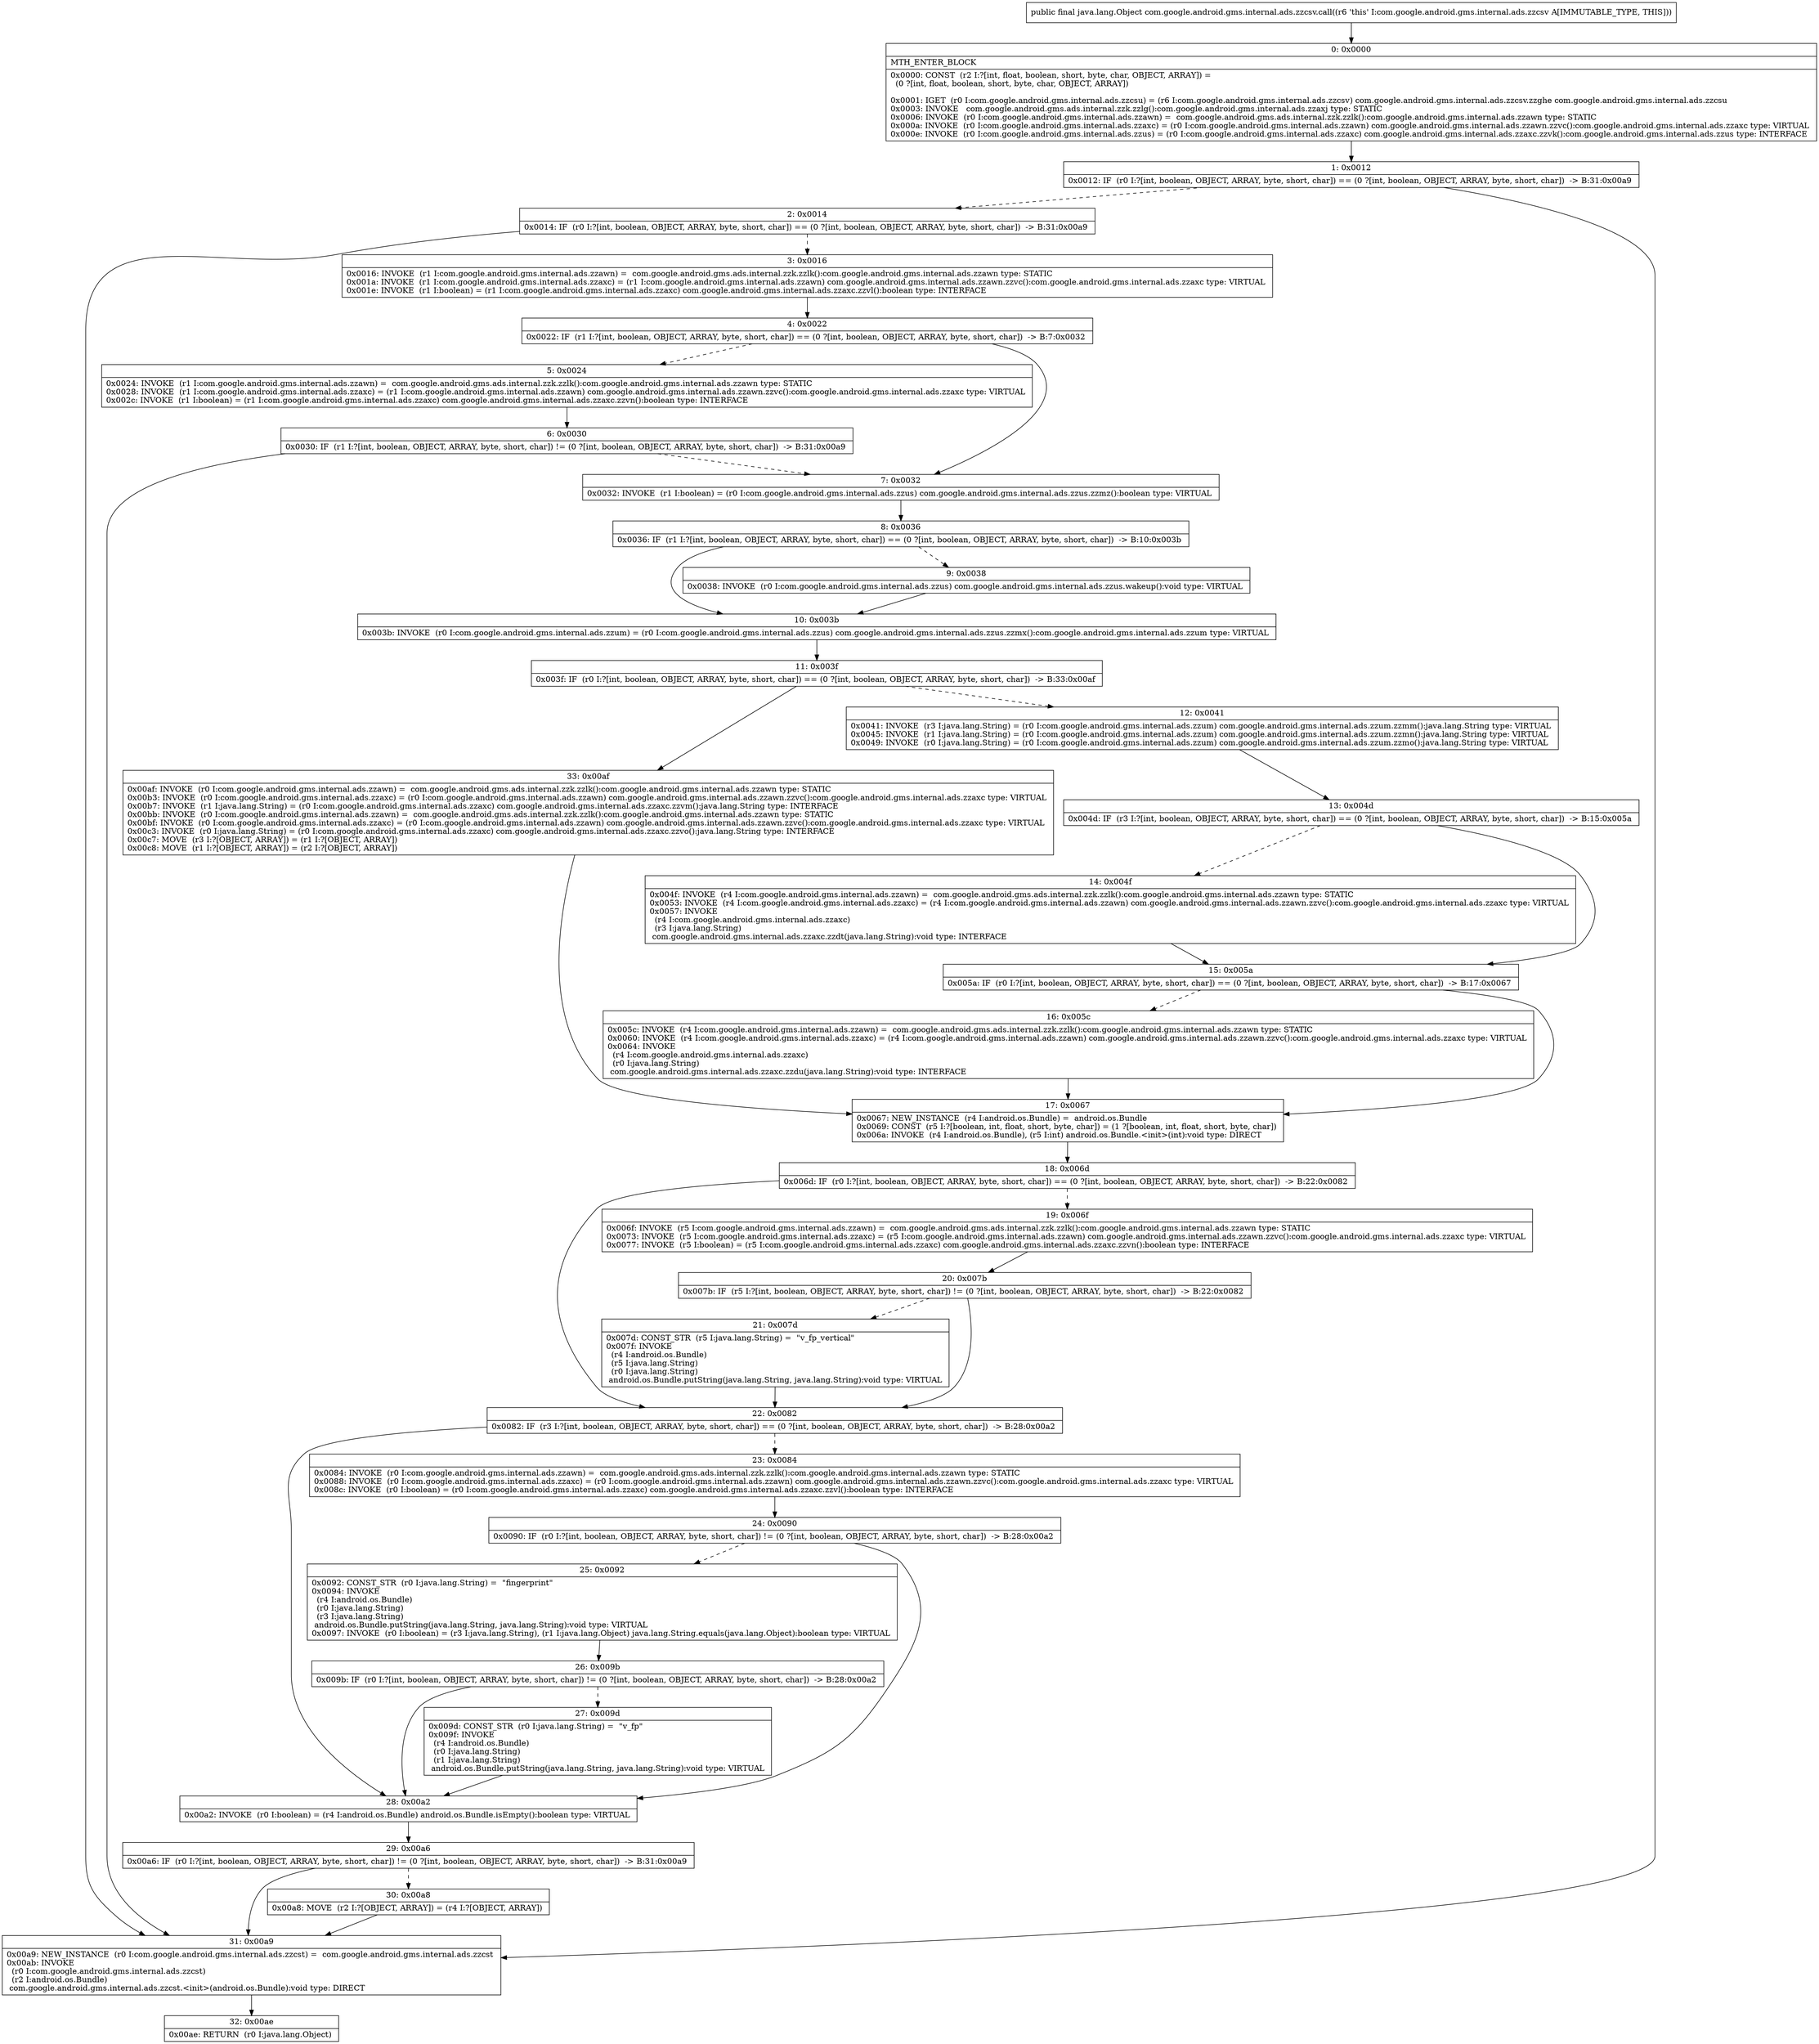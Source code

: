 digraph "CFG forcom.google.android.gms.internal.ads.zzcsv.call()Ljava\/lang\/Object;" {
Node_0 [shape=record,label="{0\:\ 0x0000|MTH_ENTER_BLOCK\l|0x0000: CONST  (r2 I:?[int, float, boolean, short, byte, char, OBJECT, ARRAY]) = \l  (0 ?[int, float, boolean, short, byte, char, OBJECT, ARRAY])\l \l0x0001: IGET  (r0 I:com.google.android.gms.internal.ads.zzcsu) = (r6 I:com.google.android.gms.internal.ads.zzcsv) com.google.android.gms.internal.ads.zzcsv.zzghe com.google.android.gms.internal.ads.zzcsu \l0x0003: INVOKE   com.google.android.gms.ads.internal.zzk.zzlg():com.google.android.gms.internal.ads.zzaxj type: STATIC \l0x0006: INVOKE  (r0 I:com.google.android.gms.internal.ads.zzawn) =  com.google.android.gms.ads.internal.zzk.zzlk():com.google.android.gms.internal.ads.zzawn type: STATIC \l0x000a: INVOKE  (r0 I:com.google.android.gms.internal.ads.zzaxc) = (r0 I:com.google.android.gms.internal.ads.zzawn) com.google.android.gms.internal.ads.zzawn.zzvc():com.google.android.gms.internal.ads.zzaxc type: VIRTUAL \l0x000e: INVOKE  (r0 I:com.google.android.gms.internal.ads.zzus) = (r0 I:com.google.android.gms.internal.ads.zzaxc) com.google.android.gms.internal.ads.zzaxc.zzvk():com.google.android.gms.internal.ads.zzus type: INTERFACE \l}"];
Node_1 [shape=record,label="{1\:\ 0x0012|0x0012: IF  (r0 I:?[int, boolean, OBJECT, ARRAY, byte, short, char]) == (0 ?[int, boolean, OBJECT, ARRAY, byte, short, char])  \-\> B:31:0x00a9 \l}"];
Node_2 [shape=record,label="{2\:\ 0x0014|0x0014: IF  (r0 I:?[int, boolean, OBJECT, ARRAY, byte, short, char]) == (0 ?[int, boolean, OBJECT, ARRAY, byte, short, char])  \-\> B:31:0x00a9 \l}"];
Node_3 [shape=record,label="{3\:\ 0x0016|0x0016: INVOKE  (r1 I:com.google.android.gms.internal.ads.zzawn) =  com.google.android.gms.ads.internal.zzk.zzlk():com.google.android.gms.internal.ads.zzawn type: STATIC \l0x001a: INVOKE  (r1 I:com.google.android.gms.internal.ads.zzaxc) = (r1 I:com.google.android.gms.internal.ads.zzawn) com.google.android.gms.internal.ads.zzawn.zzvc():com.google.android.gms.internal.ads.zzaxc type: VIRTUAL \l0x001e: INVOKE  (r1 I:boolean) = (r1 I:com.google.android.gms.internal.ads.zzaxc) com.google.android.gms.internal.ads.zzaxc.zzvl():boolean type: INTERFACE \l}"];
Node_4 [shape=record,label="{4\:\ 0x0022|0x0022: IF  (r1 I:?[int, boolean, OBJECT, ARRAY, byte, short, char]) == (0 ?[int, boolean, OBJECT, ARRAY, byte, short, char])  \-\> B:7:0x0032 \l}"];
Node_5 [shape=record,label="{5\:\ 0x0024|0x0024: INVOKE  (r1 I:com.google.android.gms.internal.ads.zzawn) =  com.google.android.gms.ads.internal.zzk.zzlk():com.google.android.gms.internal.ads.zzawn type: STATIC \l0x0028: INVOKE  (r1 I:com.google.android.gms.internal.ads.zzaxc) = (r1 I:com.google.android.gms.internal.ads.zzawn) com.google.android.gms.internal.ads.zzawn.zzvc():com.google.android.gms.internal.ads.zzaxc type: VIRTUAL \l0x002c: INVOKE  (r1 I:boolean) = (r1 I:com.google.android.gms.internal.ads.zzaxc) com.google.android.gms.internal.ads.zzaxc.zzvn():boolean type: INTERFACE \l}"];
Node_6 [shape=record,label="{6\:\ 0x0030|0x0030: IF  (r1 I:?[int, boolean, OBJECT, ARRAY, byte, short, char]) != (0 ?[int, boolean, OBJECT, ARRAY, byte, short, char])  \-\> B:31:0x00a9 \l}"];
Node_7 [shape=record,label="{7\:\ 0x0032|0x0032: INVOKE  (r1 I:boolean) = (r0 I:com.google.android.gms.internal.ads.zzus) com.google.android.gms.internal.ads.zzus.zzmz():boolean type: VIRTUAL \l}"];
Node_8 [shape=record,label="{8\:\ 0x0036|0x0036: IF  (r1 I:?[int, boolean, OBJECT, ARRAY, byte, short, char]) == (0 ?[int, boolean, OBJECT, ARRAY, byte, short, char])  \-\> B:10:0x003b \l}"];
Node_9 [shape=record,label="{9\:\ 0x0038|0x0038: INVOKE  (r0 I:com.google.android.gms.internal.ads.zzus) com.google.android.gms.internal.ads.zzus.wakeup():void type: VIRTUAL \l}"];
Node_10 [shape=record,label="{10\:\ 0x003b|0x003b: INVOKE  (r0 I:com.google.android.gms.internal.ads.zzum) = (r0 I:com.google.android.gms.internal.ads.zzus) com.google.android.gms.internal.ads.zzus.zzmx():com.google.android.gms.internal.ads.zzum type: VIRTUAL \l}"];
Node_11 [shape=record,label="{11\:\ 0x003f|0x003f: IF  (r0 I:?[int, boolean, OBJECT, ARRAY, byte, short, char]) == (0 ?[int, boolean, OBJECT, ARRAY, byte, short, char])  \-\> B:33:0x00af \l}"];
Node_12 [shape=record,label="{12\:\ 0x0041|0x0041: INVOKE  (r3 I:java.lang.String) = (r0 I:com.google.android.gms.internal.ads.zzum) com.google.android.gms.internal.ads.zzum.zzmm():java.lang.String type: VIRTUAL \l0x0045: INVOKE  (r1 I:java.lang.String) = (r0 I:com.google.android.gms.internal.ads.zzum) com.google.android.gms.internal.ads.zzum.zzmn():java.lang.String type: VIRTUAL \l0x0049: INVOKE  (r0 I:java.lang.String) = (r0 I:com.google.android.gms.internal.ads.zzum) com.google.android.gms.internal.ads.zzum.zzmo():java.lang.String type: VIRTUAL \l}"];
Node_13 [shape=record,label="{13\:\ 0x004d|0x004d: IF  (r3 I:?[int, boolean, OBJECT, ARRAY, byte, short, char]) == (0 ?[int, boolean, OBJECT, ARRAY, byte, short, char])  \-\> B:15:0x005a \l}"];
Node_14 [shape=record,label="{14\:\ 0x004f|0x004f: INVOKE  (r4 I:com.google.android.gms.internal.ads.zzawn) =  com.google.android.gms.ads.internal.zzk.zzlk():com.google.android.gms.internal.ads.zzawn type: STATIC \l0x0053: INVOKE  (r4 I:com.google.android.gms.internal.ads.zzaxc) = (r4 I:com.google.android.gms.internal.ads.zzawn) com.google.android.gms.internal.ads.zzawn.zzvc():com.google.android.gms.internal.ads.zzaxc type: VIRTUAL \l0x0057: INVOKE  \l  (r4 I:com.google.android.gms.internal.ads.zzaxc)\l  (r3 I:java.lang.String)\l com.google.android.gms.internal.ads.zzaxc.zzdt(java.lang.String):void type: INTERFACE \l}"];
Node_15 [shape=record,label="{15\:\ 0x005a|0x005a: IF  (r0 I:?[int, boolean, OBJECT, ARRAY, byte, short, char]) == (0 ?[int, boolean, OBJECT, ARRAY, byte, short, char])  \-\> B:17:0x0067 \l}"];
Node_16 [shape=record,label="{16\:\ 0x005c|0x005c: INVOKE  (r4 I:com.google.android.gms.internal.ads.zzawn) =  com.google.android.gms.ads.internal.zzk.zzlk():com.google.android.gms.internal.ads.zzawn type: STATIC \l0x0060: INVOKE  (r4 I:com.google.android.gms.internal.ads.zzaxc) = (r4 I:com.google.android.gms.internal.ads.zzawn) com.google.android.gms.internal.ads.zzawn.zzvc():com.google.android.gms.internal.ads.zzaxc type: VIRTUAL \l0x0064: INVOKE  \l  (r4 I:com.google.android.gms.internal.ads.zzaxc)\l  (r0 I:java.lang.String)\l com.google.android.gms.internal.ads.zzaxc.zzdu(java.lang.String):void type: INTERFACE \l}"];
Node_17 [shape=record,label="{17\:\ 0x0067|0x0067: NEW_INSTANCE  (r4 I:android.os.Bundle) =  android.os.Bundle \l0x0069: CONST  (r5 I:?[boolean, int, float, short, byte, char]) = (1 ?[boolean, int, float, short, byte, char]) \l0x006a: INVOKE  (r4 I:android.os.Bundle), (r5 I:int) android.os.Bundle.\<init\>(int):void type: DIRECT \l}"];
Node_18 [shape=record,label="{18\:\ 0x006d|0x006d: IF  (r0 I:?[int, boolean, OBJECT, ARRAY, byte, short, char]) == (0 ?[int, boolean, OBJECT, ARRAY, byte, short, char])  \-\> B:22:0x0082 \l}"];
Node_19 [shape=record,label="{19\:\ 0x006f|0x006f: INVOKE  (r5 I:com.google.android.gms.internal.ads.zzawn) =  com.google.android.gms.ads.internal.zzk.zzlk():com.google.android.gms.internal.ads.zzawn type: STATIC \l0x0073: INVOKE  (r5 I:com.google.android.gms.internal.ads.zzaxc) = (r5 I:com.google.android.gms.internal.ads.zzawn) com.google.android.gms.internal.ads.zzawn.zzvc():com.google.android.gms.internal.ads.zzaxc type: VIRTUAL \l0x0077: INVOKE  (r5 I:boolean) = (r5 I:com.google.android.gms.internal.ads.zzaxc) com.google.android.gms.internal.ads.zzaxc.zzvn():boolean type: INTERFACE \l}"];
Node_20 [shape=record,label="{20\:\ 0x007b|0x007b: IF  (r5 I:?[int, boolean, OBJECT, ARRAY, byte, short, char]) != (0 ?[int, boolean, OBJECT, ARRAY, byte, short, char])  \-\> B:22:0x0082 \l}"];
Node_21 [shape=record,label="{21\:\ 0x007d|0x007d: CONST_STR  (r5 I:java.lang.String) =  \"v_fp_vertical\" \l0x007f: INVOKE  \l  (r4 I:android.os.Bundle)\l  (r5 I:java.lang.String)\l  (r0 I:java.lang.String)\l android.os.Bundle.putString(java.lang.String, java.lang.String):void type: VIRTUAL \l}"];
Node_22 [shape=record,label="{22\:\ 0x0082|0x0082: IF  (r3 I:?[int, boolean, OBJECT, ARRAY, byte, short, char]) == (0 ?[int, boolean, OBJECT, ARRAY, byte, short, char])  \-\> B:28:0x00a2 \l}"];
Node_23 [shape=record,label="{23\:\ 0x0084|0x0084: INVOKE  (r0 I:com.google.android.gms.internal.ads.zzawn) =  com.google.android.gms.ads.internal.zzk.zzlk():com.google.android.gms.internal.ads.zzawn type: STATIC \l0x0088: INVOKE  (r0 I:com.google.android.gms.internal.ads.zzaxc) = (r0 I:com.google.android.gms.internal.ads.zzawn) com.google.android.gms.internal.ads.zzawn.zzvc():com.google.android.gms.internal.ads.zzaxc type: VIRTUAL \l0x008c: INVOKE  (r0 I:boolean) = (r0 I:com.google.android.gms.internal.ads.zzaxc) com.google.android.gms.internal.ads.zzaxc.zzvl():boolean type: INTERFACE \l}"];
Node_24 [shape=record,label="{24\:\ 0x0090|0x0090: IF  (r0 I:?[int, boolean, OBJECT, ARRAY, byte, short, char]) != (0 ?[int, boolean, OBJECT, ARRAY, byte, short, char])  \-\> B:28:0x00a2 \l}"];
Node_25 [shape=record,label="{25\:\ 0x0092|0x0092: CONST_STR  (r0 I:java.lang.String) =  \"fingerprint\" \l0x0094: INVOKE  \l  (r4 I:android.os.Bundle)\l  (r0 I:java.lang.String)\l  (r3 I:java.lang.String)\l android.os.Bundle.putString(java.lang.String, java.lang.String):void type: VIRTUAL \l0x0097: INVOKE  (r0 I:boolean) = (r3 I:java.lang.String), (r1 I:java.lang.Object) java.lang.String.equals(java.lang.Object):boolean type: VIRTUAL \l}"];
Node_26 [shape=record,label="{26\:\ 0x009b|0x009b: IF  (r0 I:?[int, boolean, OBJECT, ARRAY, byte, short, char]) != (0 ?[int, boolean, OBJECT, ARRAY, byte, short, char])  \-\> B:28:0x00a2 \l}"];
Node_27 [shape=record,label="{27\:\ 0x009d|0x009d: CONST_STR  (r0 I:java.lang.String) =  \"v_fp\" \l0x009f: INVOKE  \l  (r4 I:android.os.Bundle)\l  (r0 I:java.lang.String)\l  (r1 I:java.lang.String)\l android.os.Bundle.putString(java.lang.String, java.lang.String):void type: VIRTUAL \l}"];
Node_28 [shape=record,label="{28\:\ 0x00a2|0x00a2: INVOKE  (r0 I:boolean) = (r4 I:android.os.Bundle) android.os.Bundle.isEmpty():boolean type: VIRTUAL \l}"];
Node_29 [shape=record,label="{29\:\ 0x00a6|0x00a6: IF  (r0 I:?[int, boolean, OBJECT, ARRAY, byte, short, char]) != (0 ?[int, boolean, OBJECT, ARRAY, byte, short, char])  \-\> B:31:0x00a9 \l}"];
Node_30 [shape=record,label="{30\:\ 0x00a8|0x00a8: MOVE  (r2 I:?[OBJECT, ARRAY]) = (r4 I:?[OBJECT, ARRAY]) \l}"];
Node_31 [shape=record,label="{31\:\ 0x00a9|0x00a9: NEW_INSTANCE  (r0 I:com.google.android.gms.internal.ads.zzcst) =  com.google.android.gms.internal.ads.zzcst \l0x00ab: INVOKE  \l  (r0 I:com.google.android.gms.internal.ads.zzcst)\l  (r2 I:android.os.Bundle)\l com.google.android.gms.internal.ads.zzcst.\<init\>(android.os.Bundle):void type: DIRECT \l}"];
Node_32 [shape=record,label="{32\:\ 0x00ae|0x00ae: RETURN  (r0 I:java.lang.Object) \l}"];
Node_33 [shape=record,label="{33\:\ 0x00af|0x00af: INVOKE  (r0 I:com.google.android.gms.internal.ads.zzawn) =  com.google.android.gms.ads.internal.zzk.zzlk():com.google.android.gms.internal.ads.zzawn type: STATIC \l0x00b3: INVOKE  (r0 I:com.google.android.gms.internal.ads.zzaxc) = (r0 I:com.google.android.gms.internal.ads.zzawn) com.google.android.gms.internal.ads.zzawn.zzvc():com.google.android.gms.internal.ads.zzaxc type: VIRTUAL \l0x00b7: INVOKE  (r1 I:java.lang.String) = (r0 I:com.google.android.gms.internal.ads.zzaxc) com.google.android.gms.internal.ads.zzaxc.zzvm():java.lang.String type: INTERFACE \l0x00bb: INVOKE  (r0 I:com.google.android.gms.internal.ads.zzawn) =  com.google.android.gms.ads.internal.zzk.zzlk():com.google.android.gms.internal.ads.zzawn type: STATIC \l0x00bf: INVOKE  (r0 I:com.google.android.gms.internal.ads.zzaxc) = (r0 I:com.google.android.gms.internal.ads.zzawn) com.google.android.gms.internal.ads.zzawn.zzvc():com.google.android.gms.internal.ads.zzaxc type: VIRTUAL \l0x00c3: INVOKE  (r0 I:java.lang.String) = (r0 I:com.google.android.gms.internal.ads.zzaxc) com.google.android.gms.internal.ads.zzaxc.zzvo():java.lang.String type: INTERFACE \l0x00c7: MOVE  (r3 I:?[OBJECT, ARRAY]) = (r1 I:?[OBJECT, ARRAY]) \l0x00c8: MOVE  (r1 I:?[OBJECT, ARRAY]) = (r2 I:?[OBJECT, ARRAY]) \l}"];
MethodNode[shape=record,label="{public final java.lang.Object com.google.android.gms.internal.ads.zzcsv.call((r6 'this' I:com.google.android.gms.internal.ads.zzcsv A[IMMUTABLE_TYPE, THIS])) }"];
MethodNode -> Node_0;
Node_0 -> Node_1;
Node_1 -> Node_2[style=dashed];
Node_1 -> Node_31;
Node_2 -> Node_3[style=dashed];
Node_2 -> Node_31;
Node_3 -> Node_4;
Node_4 -> Node_5[style=dashed];
Node_4 -> Node_7;
Node_5 -> Node_6;
Node_6 -> Node_7[style=dashed];
Node_6 -> Node_31;
Node_7 -> Node_8;
Node_8 -> Node_9[style=dashed];
Node_8 -> Node_10;
Node_9 -> Node_10;
Node_10 -> Node_11;
Node_11 -> Node_12[style=dashed];
Node_11 -> Node_33;
Node_12 -> Node_13;
Node_13 -> Node_14[style=dashed];
Node_13 -> Node_15;
Node_14 -> Node_15;
Node_15 -> Node_16[style=dashed];
Node_15 -> Node_17;
Node_16 -> Node_17;
Node_17 -> Node_18;
Node_18 -> Node_19[style=dashed];
Node_18 -> Node_22;
Node_19 -> Node_20;
Node_20 -> Node_21[style=dashed];
Node_20 -> Node_22;
Node_21 -> Node_22;
Node_22 -> Node_23[style=dashed];
Node_22 -> Node_28;
Node_23 -> Node_24;
Node_24 -> Node_25[style=dashed];
Node_24 -> Node_28;
Node_25 -> Node_26;
Node_26 -> Node_27[style=dashed];
Node_26 -> Node_28;
Node_27 -> Node_28;
Node_28 -> Node_29;
Node_29 -> Node_30[style=dashed];
Node_29 -> Node_31;
Node_30 -> Node_31;
Node_31 -> Node_32;
Node_33 -> Node_17;
}

